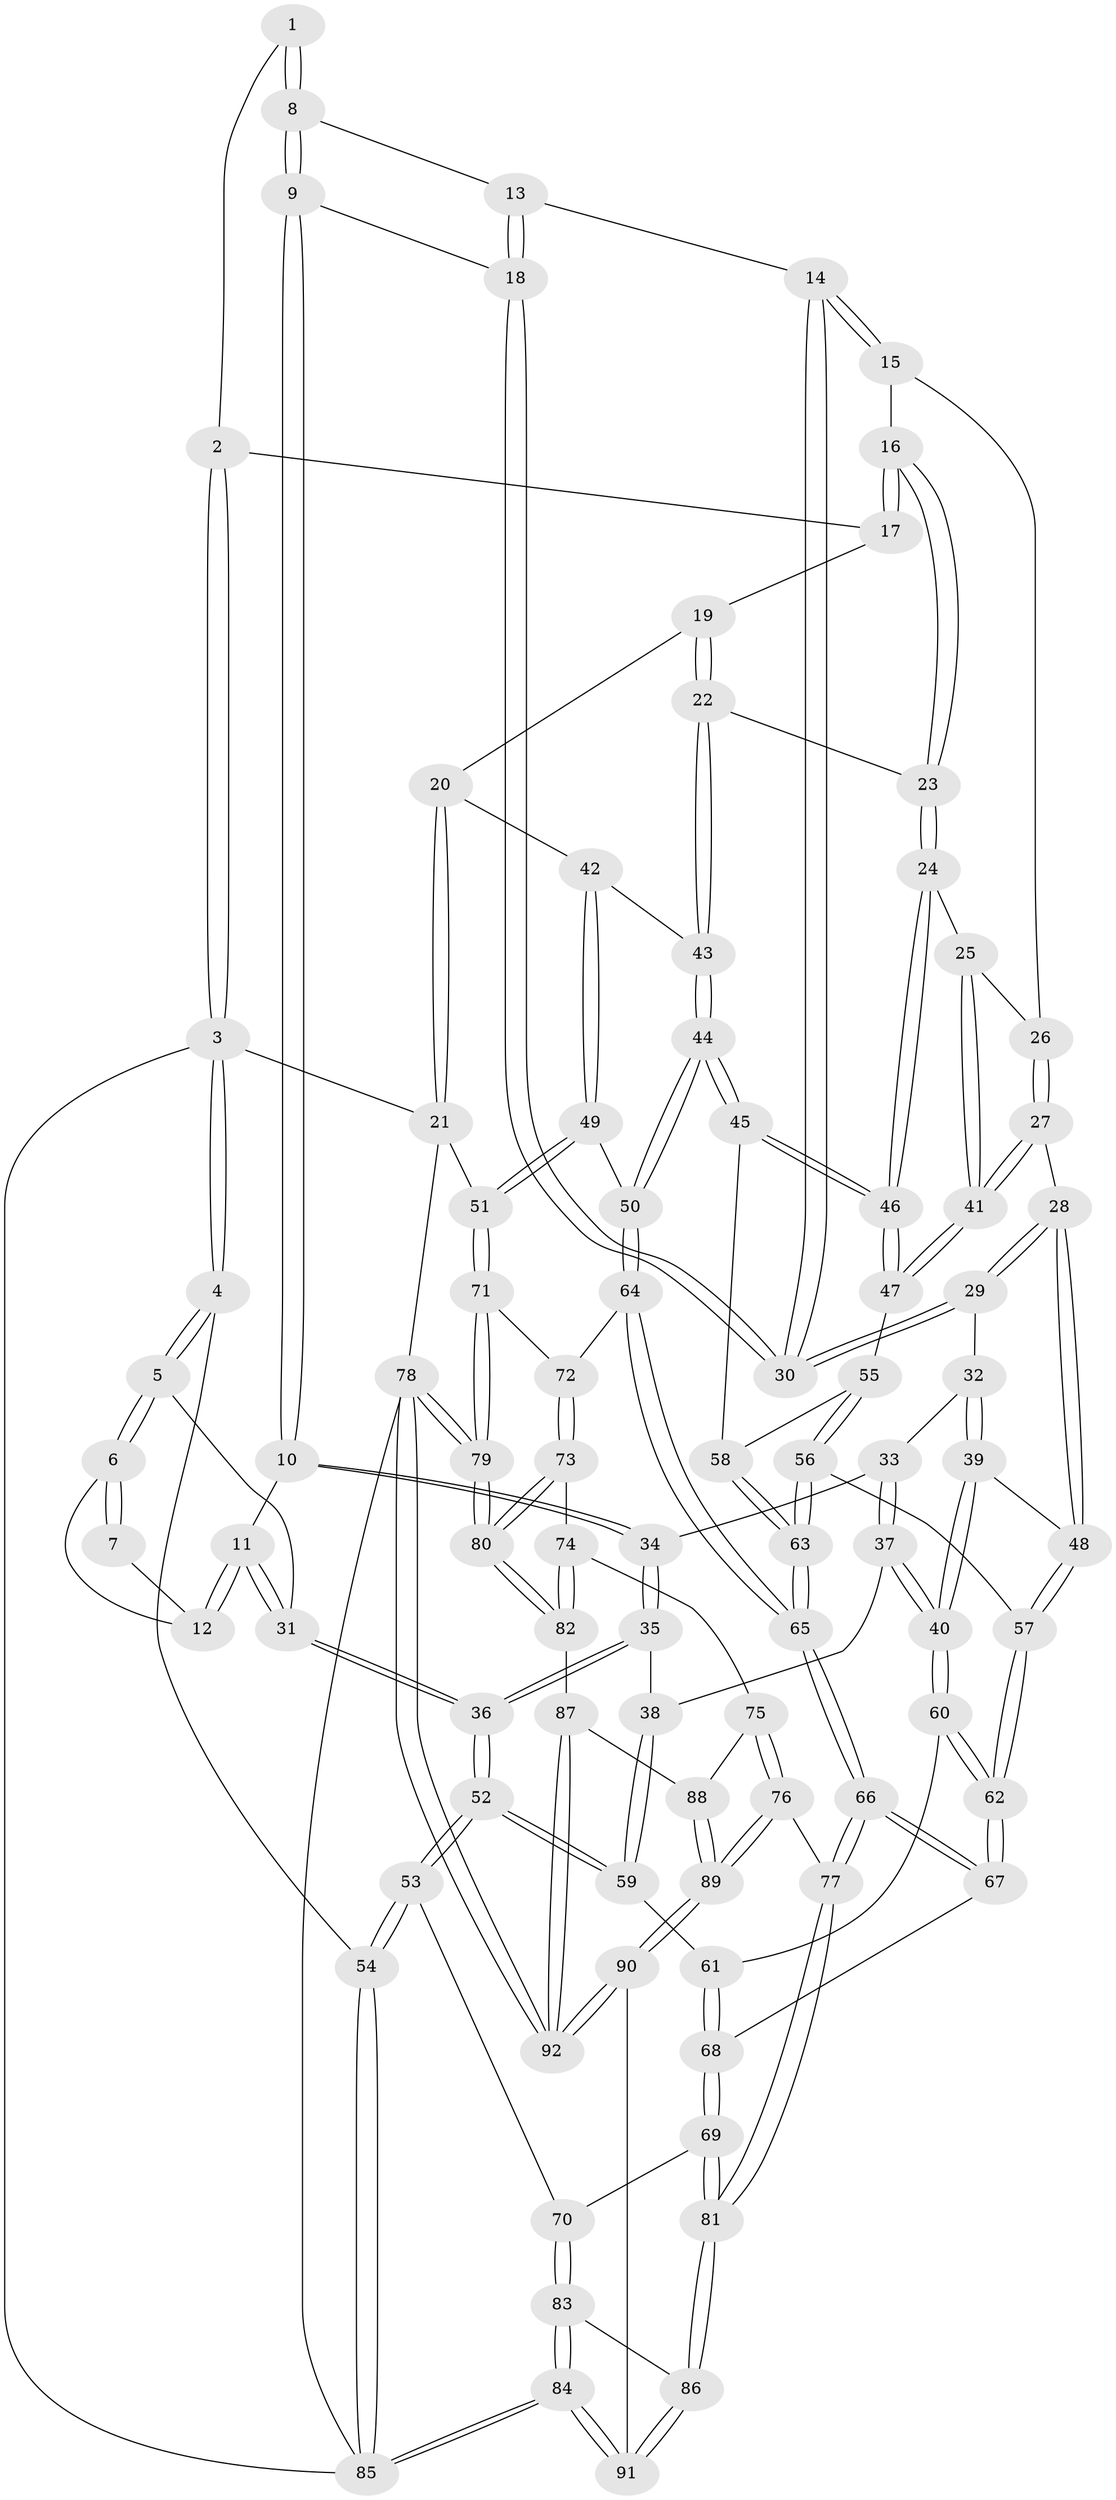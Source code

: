 // Generated by graph-tools (version 1.1) at 2025/27/03/09/25 03:27:02]
// undirected, 92 vertices, 227 edges
graph export_dot {
graph [start="1"]
  node [color=gray90,style=filled];
  1 [pos="+0.24172090989161182+0"];
  2 [pos="+0.24133901521623935+0"];
  3 [pos="+0+0"];
  4 [pos="+0+0.13732135523209263"];
  5 [pos="+0+0.1472407994332117"];
  6 [pos="+0+0.12591393633370665"];
  7 [pos="+0.1501954111596013+0.011182541425984384"];
  8 [pos="+0.27293421707001464+0"];
  9 [pos="+0.2856822462387771+0.17587020674497356"];
  10 [pos="+0.24830686757186243+0.21246139848028883"];
  11 [pos="+0.16073429815318502+0.19081551910978192"];
  12 [pos="+0.1414166318777715+0.17274055114840225"];
  13 [pos="+0.42051682526599854+0.06026822895406474"];
  14 [pos="+0.5303778774011024+0.09849205465893726"];
  15 [pos="+0.5938874796130641+0.04583835665656091"];
  16 [pos="+0.6470136518151356+0"];
  17 [pos="+0.743969291219315+0"];
  18 [pos="+0.331878883820784+0.18308114334812672"];
  19 [pos="+0.854378572792023+0"];
  20 [pos="+1+0"];
  21 [pos="+1+0"];
  22 [pos="+0.8261307822021892+0.2622716429945036"];
  23 [pos="+0.7192107355716202+0.2746306871163006"];
  24 [pos="+0.6974034138962226+0.2874039716891404"];
  25 [pos="+0.6590494296813407+0.28765583432579067"];
  26 [pos="+0.6230223483971464+0.176634108391837"];
  27 [pos="+0.5427519524982797+0.31096638724442455"];
  28 [pos="+0.49771253989450004+0.2867757001943308"];
  29 [pos="+0.4793111283789482+0.2581460395365612"];
  30 [pos="+0.4680227048542144+0.22022622146825807"];
  31 [pos="+0.07092954524272882+0.2840249603333829"];
  32 [pos="+0.37599248836246363+0.31113206947037964"];
  33 [pos="+0.32700759313109007+0.31766286388080434"];
  34 [pos="+0.2478971480052618+0.22268669362984164"];
  35 [pos="+0.22165058681305871+0.2856737104441678"];
  36 [pos="+0.1278736180567997+0.41518445056608017"];
  37 [pos="+0.3186959072209418+0.39126841454152433"];
  38 [pos="+0.3098640920970562+0.39330433231447604"];
  39 [pos="+0.3675203674160597+0.40980696238126674"];
  40 [pos="+0.3656647419907692+0.4108399777503257"];
  41 [pos="+0.5590765066304425+0.3204437685331992"];
  42 [pos="+0.8860945593759532+0.29623228549296654"];
  43 [pos="+0.840692883087035+0.27592912935325453"];
  44 [pos="+0.7510865130302745+0.4819035081460953"];
  45 [pos="+0.72401388373503+0.4612556360810086"];
  46 [pos="+0.719555740790955+0.44954016711303474"];
  47 [pos="+0.5613836575149475+0.3318025040615498"];
  48 [pos="+0.43188471063572087+0.3885644275032755"];
  49 [pos="+0.944143562169093+0.3424251010214335"];
  50 [pos="+0.7581072140673641+0.49287151560911774"];
  51 [pos="+1+0.4482461107042689"];
  52 [pos="+0.12535467220846166+0.43310860350790076"];
  53 [pos="+0+0.5594280446218949"];
  54 [pos="+0+0.5864517312183885"];
  55 [pos="+0.5615076157122699+0.3459153437613332"];
  56 [pos="+0.5354971553561819+0.4895351632963965"];
  57 [pos="+0.48689438409768804+0.49519535999698794"];
  58 [pos="+0.6515449040269613+0.46525735029767057"];
  59 [pos="+0.2077824362039826+0.45556139245472815"];
  60 [pos="+0.36919557850014406+0.5012562864139898"];
  61 [pos="+0.2570555251900065+0.5061639138296865"];
  62 [pos="+0.41555323205276534+0.5460965535732796"];
  63 [pos="+0.5573214969732323+0.5048903945966182"];
  64 [pos="+0.775980453730747+0.5444940223518403"];
  65 [pos="+0.6133498191510439+0.6420607661788263"];
  66 [pos="+0.5649079817945544+0.7501785801314854"];
  67 [pos="+0.41243462976222933+0.5744253250282759"];
  68 [pos="+0.27095564698107477+0.6708972837211374"];
  69 [pos="+0.26359024908351+0.6844739492432863"];
  70 [pos="+0.23683825745856862+0.700673258519594"];
  71 [pos="+1+0.4527646911366567"];
  72 [pos="+0.8565334002736067+0.5899055077722677"];
  73 [pos="+0.8544111423005311+0.666655199406068"];
  74 [pos="+0.8241169207866892+0.7188348548547876"];
  75 [pos="+0.6924395003457182+0.7806525478916059"];
  76 [pos="+0.6128053469158772+0.7781949763897452"];
  77 [pos="+0.5645724062342298+0.7669458784293507"];
  78 [pos="+1+1"];
  79 [pos="+1+0.8846438093507133"];
  80 [pos="+1+0.8303271574459754"];
  81 [pos="+0.5322548600503774+0.8021295570655528"];
  82 [pos="+0.8774881304011283+0.8588228631709033"];
  83 [pos="+0.22834386673620083+0.7491801483076748"];
  84 [pos="+0+1"];
  85 [pos="+0+1"];
  86 [pos="+0.45258309305298394+1"];
  87 [pos="+0.8631689184545165+0.8746093870933599"];
  88 [pos="+0.784199037920155+0.8717619655164285"];
  89 [pos="+0.7352891385164645+0.9534931808732758"];
  90 [pos="+0.7255078391115983+1"];
  91 [pos="+0.4423444283279824+1"];
  92 [pos="+0.855970104070855+1"];
  1 -- 2;
  1 -- 8;
  1 -- 8;
  2 -- 3;
  2 -- 3;
  2 -- 17;
  3 -- 4;
  3 -- 4;
  3 -- 21;
  3 -- 85;
  4 -- 5;
  4 -- 5;
  4 -- 54;
  5 -- 6;
  5 -- 6;
  5 -- 31;
  6 -- 7;
  6 -- 7;
  6 -- 12;
  7 -- 12;
  8 -- 9;
  8 -- 9;
  8 -- 13;
  9 -- 10;
  9 -- 10;
  9 -- 18;
  10 -- 11;
  10 -- 34;
  10 -- 34;
  11 -- 12;
  11 -- 12;
  11 -- 31;
  11 -- 31;
  13 -- 14;
  13 -- 18;
  13 -- 18;
  14 -- 15;
  14 -- 15;
  14 -- 30;
  14 -- 30;
  15 -- 16;
  15 -- 26;
  16 -- 17;
  16 -- 17;
  16 -- 23;
  16 -- 23;
  17 -- 19;
  18 -- 30;
  18 -- 30;
  19 -- 20;
  19 -- 22;
  19 -- 22;
  20 -- 21;
  20 -- 21;
  20 -- 42;
  21 -- 51;
  21 -- 78;
  22 -- 23;
  22 -- 43;
  22 -- 43;
  23 -- 24;
  23 -- 24;
  24 -- 25;
  24 -- 46;
  24 -- 46;
  25 -- 26;
  25 -- 41;
  25 -- 41;
  26 -- 27;
  26 -- 27;
  27 -- 28;
  27 -- 41;
  27 -- 41;
  28 -- 29;
  28 -- 29;
  28 -- 48;
  28 -- 48;
  29 -- 30;
  29 -- 30;
  29 -- 32;
  31 -- 36;
  31 -- 36;
  32 -- 33;
  32 -- 39;
  32 -- 39;
  33 -- 34;
  33 -- 37;
  33 -- 37;
  34 -- 35;
  34 -- 35;
  35 -- 36;
  35 -- 36;
  35 -- 38;
  36 -- 52;
  36 -- 52;
  37 -- 38;
  37 -- 40;
  37 -- 40;
  38 -- 59;
  38 -- 59;
  39 -- 40;
  39 -- 40;
  39 -- 48;
  40 -- 60;
  40 -- 60;
  41 -- 47;
  41 -- 47;
  42 -- 43;
  42 -- 49;
  42 -- 49;
  43 -- 44;
  43 -- 44;
  44 -- 45;
  44 -- 45;
  44 -- 50;
  44 -- 50;
  45 -- 46;
  45 -- 46;
  45 -- 58;
  46 -- 47;
  46 -- 47;
  47 -- 55;
  48 -- 57;
  48 -- 57;
  49 -- 50;
  49 -- 51;
  49 -- 51;
  50 -- 64;
  50 -- 64;
  51 -- 71;
  51 -- 71;
  52 -- 53;
  52 -- 53;
  52 -- 59;
  52 -- 59;
  53 -- 54;
  53 -- 54;
  53 -- 70;
  54 -- 85;
  54 -- 85;
  55 -- 56;
  55 -- 56;
  55 -- 58;
  56 -- 57;
  56 -- 63;
  56 -- 63;
  57 -- 62;
  57 -- 62;
  58 -- 63;
  58 -- 63;
  59 -- 61;
  60 -- 61;
  60 -- 62;
  60 -- 62;
  61 -- 68;
  61 -- 68;
  62 -- 67;
  62 -- 67;
  63 -- 65;
  63 -- 65;
  64 -- 65;
  64 -- 65;
  64 -- 72;
  65 -- 66;
  65 -- 66;
  66 -- 67;
  66 -- 67;
  66 -- 77;
  66 -- 77;
  67 -- 68;
  68 -- 69;
  68 -- 69;
  69 -- 70;
  69 -- 81;
  69 -- 81;
  70 -- 83;
  70 -- 83;
  71 -- 72;
  71 -- 79;
  71 -- 79;
  72 -- 73;
  72 -- 73;
  73 -- 74;
  73 -- 80;
  73 -- 80;
  74 -- 75;
  74 -- 82;
  74 -- 82;
  75 -- 76;
  75 -- 76;
  75 -- 88;
  76 -- 77;
  76 -- 89;
  76 -- 89;
  77 -- 81;
  77 -- 81;
  78 -- 79;
  78 -- 79;
  78 -- 92;
  78 -- 92;
  78 -- 85;
  79 -- 80;
  79 -- 80;
  80 -- 82;
  80 -- 82;
  81 -- 86;
  81 -- 86;
  82 -- 87;
  83 -- 84;
  83 -- 84;
  83 -- 86;
  84 -- 85;
  84 -- 85;
  84 -- 91;
  84 -- 91;
  86 -- 91;
  86 -- 91;
  87 -- 88;
  87 -- 92;
  87 -- 92;
  88 -- 89;
  88 -- 89;
  89 -- 90;
  89 -- 90;
  90 -- 91;
  90 -- 92;
  90 -- 92;
}
